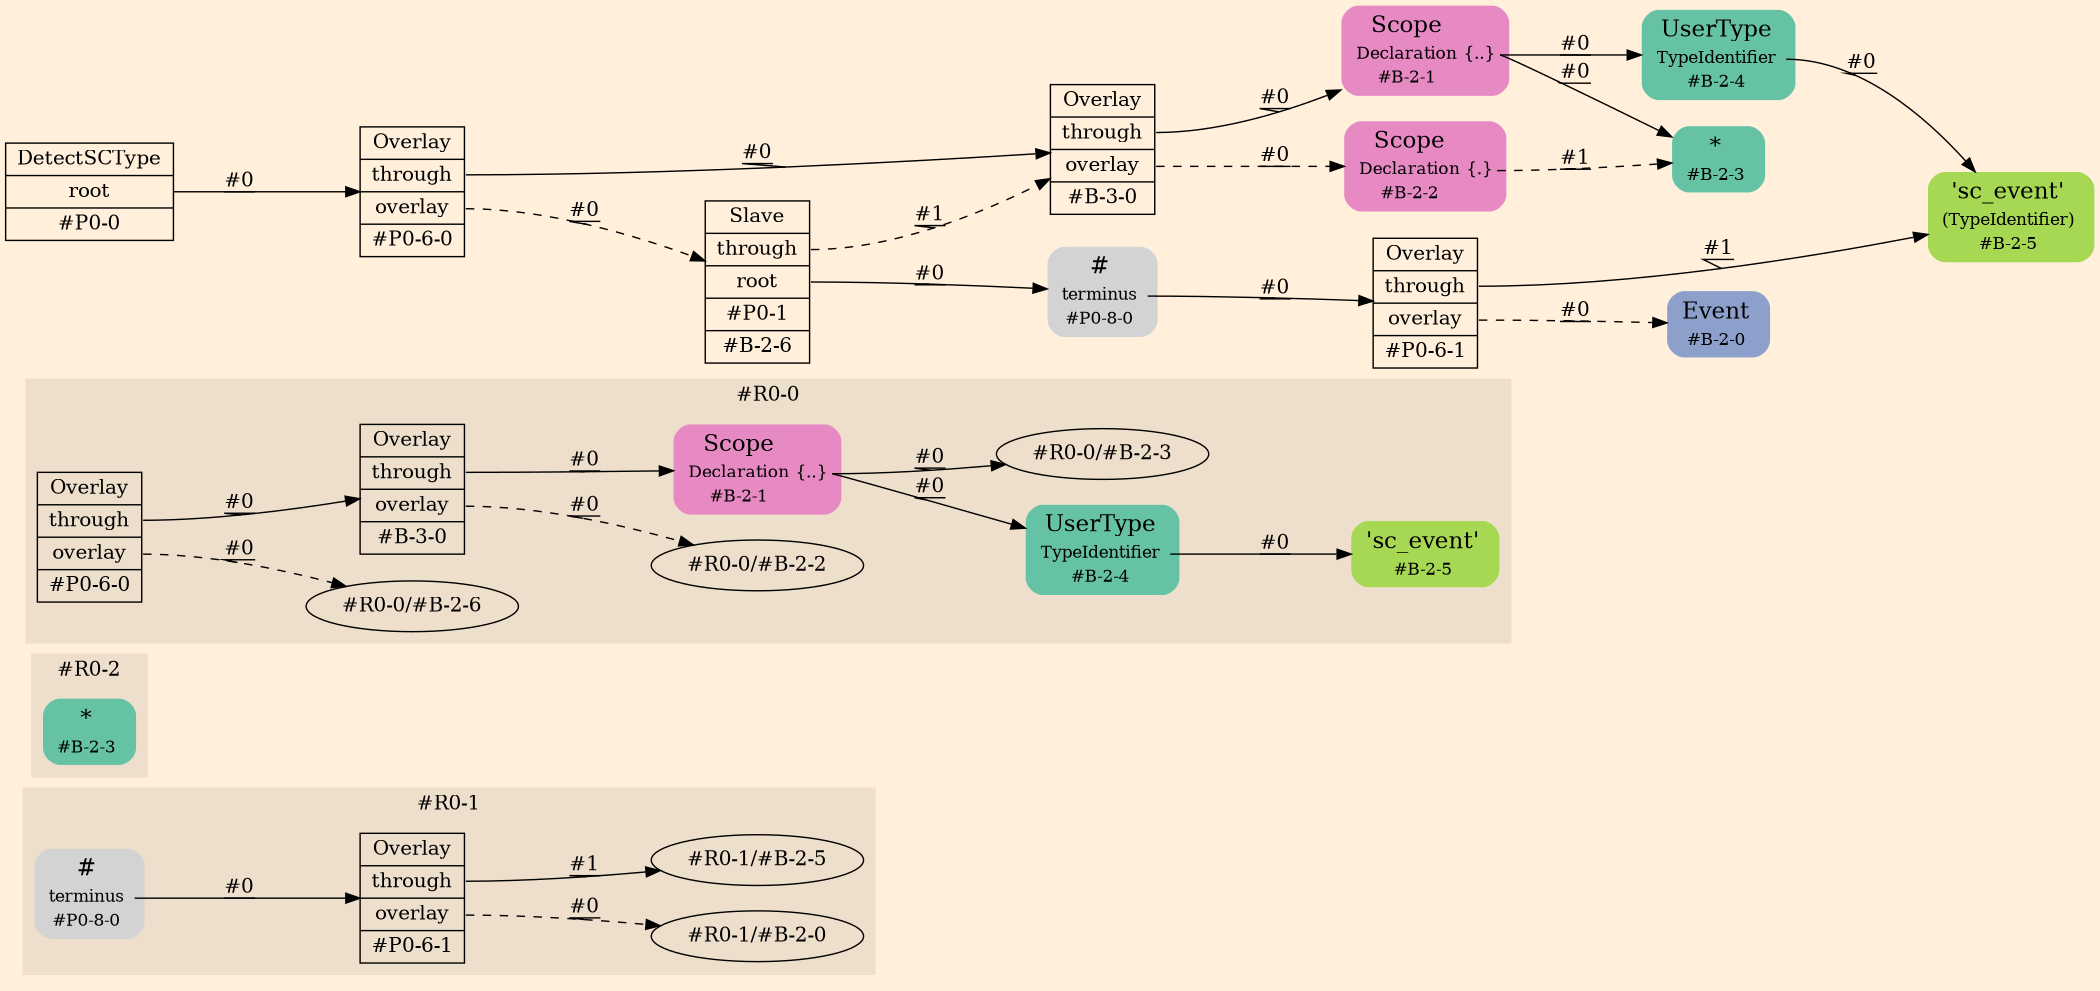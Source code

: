 digraph Inferno {
graph [
rankdir = "LR"
ranksep = 1.0
size = "14,20"
bgcolor = antiquewhite1
color = black
fontcolor = black
];
node [
];
subgraph "cluster#R0-1" {
label = "#R0-1"
style = "filled"
color = antiquewhite2
"#R0-1/#P0-8-0" [
shape = "plaintext"
label = <<TABLE BORDER="0" CELLBORDER="0" CELLSPACING="0">
 <TR>
  <TD><FONT POINT-SIZE="16.0">#</FONT></TD>
  <TD></TD>
 </TR>
 <TR>
  <TD>terminus</TD>
  <TD PORT="port0"></TD>
 </TR>
 <TR>
  <TD>#P0-8-0</TD>
  <TD PORT="port1"></TD>
 </TR>
</TABLE>>
style = "rounded,filled"
fontsize = "12"
];
"#R0-1/#P0-6-1" [
shape = "record"
fillcolor = antiquewhite2
label = "<fixed> Overlay | <port0> through | <port1> overlay | <port2> #P0-6-1"
style = "filled"
fontsize = "14"
color = black
fontcolor = black
];
"#R0-1/#P0-8-0":port0 -> "#R0-1/#P0-6-1" [style="solid"
label = "#0"
decorate = true
color = black
fontcolor = black
];
"#R0-1/#P0-6-1":port0 -> "#R0-1/#B-2-5" [style="solid"
label = "#1"
decorate = true
color = black
fontcolor = black
];
"#R0-1/#P0-6-1":port1 -> "#R0-1/#B-2-0" [style="dashed"
label = "#0"
decorate = true
color = black
fontcolor = black
];
}
subgraph "cluster#R0-2" {
label = "#R0-2"
style = "filled"
color = antiquewhite2
"#R0-2/#B-2-3" [
shape = "plaintext"
fillcolor = "/set28/1"
label = <<TABLE BORDER="0" CELLBORDER="0" CELLSPACING="0">
 <TR>
  <TD><FONT POINT-SIZE="16.0">*</FONT></TD>
  <TD></TD>
 </TR>
 <TR>
  <TD>#B-2-3</TD>
  <TD PORT="port0"></TD>
 </TR>
</TABLE>>
style = "rounded,filled"
fontsize = "12"
];
}
subgraph "cluster#R0-0" {
label = "#R0-0"
style = "filled"
color = antiquewhite2
"#R0-0/#B-2-5" [
shape = "plaintext"
fillcolor = "/set28/5"
label = <<TABLE BORDER="0" CELLBORDER="0" CELLSPACING="0">
 <TR>
  <TD><FONT POINT-SIZE="16.0">'sc_event'</FONT></TD>
  <TD></TD>
 </TR>
 <TR>
  <TD>#B-2-5</TD>
  <TD PORT="port0"></TD>
 </TR>
</TABLE>>
style = "rounded,filled"
fontsize = "12"
];
"#R0-0/#B-2-1" [
shape = "plaintext"
fillcolor = "/set28/4"
label = <<TABLE BORDER="0" CELLBORDER="0" CELLSPACING="0">
 <TR>
  <TD><FONT POINT-SIZE="16.0">Scope</FONT></TD>
  <TD></TD>
 </TR>
 <TR>
  <TD>Declaration</TD>
  <TD PORT="port0">{..}</TD>
 </TR>
 <TR>
  <TD>#B-2-1</TD>
  <TD PORT="port1"></TD>
 </TR>
</TABLE>>
style = "rounded,filled"
fontsize = "12"
];
"#R0-0/#B-2-4" [
shape = "plaintext"
fillcolor = "/set28/1"
label = <<TABLE BORDER="0" CELLBORDER="0" CELLSPACING="0">
 <TR>
  <TD><FONT POINT-SIZE="16.0">UserType</FONT></TD>
  <TD></TD>
 </TR>
 <TR>
  <TD>TypeIdentifier</TD>
  <TD PORT="port0"></TD>
 </TR>
 <TR>
  <TD>#B-2-4</TD>
  <TD PORT="port1"></TD>
 </TR>
</TABLE>>
style = "rounded,filled"
fontsize = "12"
];
"#R0-0/#P0-6-0" [
shape = "record"
fillcolor = antiquewhite2
label = "<fixed> Overlay | <port0> through | <port1> overlay | <port2> #P0-6-0"
style = "filled"
fontsize = "14"
color = black
fontcolor = black
];
"#R0-0/#B-3-0" [
shape = "record"
fillcolor = antiquewhite2
label = "<fixed> Overlay | <port0> through | <port1> overlay | <port2> #B-3-0"
style = "filled"
fontsize = "14"
color = black
fontcolor = black
];
"#R0-0/#B-2-1":port0 -> "#R0-0/#B-2-3" [style="solid"
label = "#0"
decorate = true
color = black
fontcolor = black
];
"#R0-0/#B-2-1":port0 -> "#R0-0/#B-2-4" [style="solid"
label = "#0"
decorate = true
color = black
fontcolor = black
];
"#R0-0/#B-2-4":port0 -> "#R0-0/#B-2-5" [style="solid"
label = "#0"
decorate = true
color = black
fontcolor = black
];
"#R0-0/#P0-6-0":port0 -> "#R0-0/#B-3-0" [style="solid"
label = "#0"
decorate = true
color = black
fontcolor = black
];
"#R0-0/#P0-6-0":port1 -> "#R0-0/#B-2-6" [style="dashed"
label = "#0"
decorate = true
color = black
fontcolor = black
];
"#R0-0/#B-3-0":port0 -> "#R0-0/#B-2-1" [style="solid"
label = "#0"
decorate = true
color = black
fontcolor = black
];
"#R0-0/#B-3-0":port1 -> "#R0-0/#B-2-2" [style="dashed"
label = "#0"
decorate = true
color = black
fontcolor = black
];
}
"CR#P0-0" [
shape = "record"
fillcolor = antiquewhite1
label = "<fixed> DetectSCType | <port0> root | <port1> #P0-0"
style = "filled"
fontsize = "14"
color = black
fontcolor = black
];
"#P0-6-0" [
shape = "record"
fillcolor = antiquewhite1
label = "<fixed> Overlay | <port0> through | <port1> overlay | <port2> #P0-6-0"
style = "filled"
fontsize = "14"
color = black
fontcolor = black
];
"#B-3-0" [
shape = "record"
fillcolor = antiquewhite1
label = "<fixed> Overlay | <port0> through | <port1> overlay | <port2> #B-3-0"
style = "filled"
fontsize = "14"
color = black
fontcolor = black
];
"#B-2-1" [
shape = "plaintext"
fillcolor = "/set28/4"
label = <<TABLE BORDER="0" CELLBORDER="0" CELLSPACING="0">
 <TR>
  <TD><FONT POINT-SIZE="16.0">Scope</FONT></TD>
  <TD></TD>
 </TR>
 <TR>
  <TD>Declaration</TD>
  <TD PORT="port0">{..}</TD>
 </TR>
 <TR>
  <TD>#B-2-1</TD>
  <TD PORT="port1"></TD>
 </TR>
</TABLE>>
style = "rounded,filled"
fontsize = "12"
];
"#B-2-3" [
shape = "plaintext"
fillcolor = "/set28/1"
label = <<TABLE BORDER="0" CELLBORDER="0" CELLSPACING="0">
 <TR>
  <TD><FONT POINT-SIZE="16.0">*</FONT></TD>
  <TD></TD>
 </TR>
 <TR>
  <TD>#B-2-3</TD>
  <TD PORT="port0"></TD>
 </TR>
</TABLE>>
style = "rounded,filled"
fontsize = "12"
];
"#B-2-4" [
shape = "plaintext"
fillcolor = "/set28/1"
label = <<TABLE BORDER="0" CELLBORDER="0" CELLSPACING="0">
 <TR>
  <TD><FONT POINT-SIZE="16.0">UserType</FONT></TD>
  <TD></TD>
 </TR>
 <TR>
  <TD>TypeIdentifier</TD>
  <TD PORT="port0"></TD>
 </TR>
 <TR>
  <TD>#B-2-4</TD>
  <TD PORT="port1"></TD>
 </TR>
</TABLE>>
style = "rounded,filled"
fontsize = "12"
];
"#B-2-5" [
shape = "plaintext"
fillcolor = "/set28/5"
label = <<TABLE BORDER="0" CELLBORDER="0" CELLSPACING="0">
 <TR>
  <TD><FONT POINT-SIZE="16.0">'sc_event'</FONT></TD>
  <TD></TD>
 </TR>
 <TR>
  <TD>(TypeIdentifier)</TD>
  <TD PORT="port0"></TD>
 </TR>
 <TR>
  <TD>#B-2-5</TD>
  <TD PORT="port1"></TD>
 </TR>
</TABLE>>
style = "rounded,filled"
fontsize = "12"
];
"#B-2-2" [
shape = "plaintext"
fillcolor = "/set28/4"
label = <<TABLE BORDER="0" CELLBORDER="0" CELLSPACING="0">
 <TR>
  <TD><FONT POINT-SIZE="16.0">Scope</FONT></TD>
  <TD></TD>
 </TR>
 <TR>
  <TD>Declaration</TD>
  <TD PORT="port0">{.}</TD>
 </TR>
 <TR>
  <TD>#B-2-2</TD>
  <TD PORT="port1"></TD>
 </TR>
</TABLE>>
style = "rounded,filled"
fontsize = "12"
];
"#B-2-6" [
shape = "record"
fillcolor = antiquewhite1
label = "<fixed> Slave | <port0> through | <port1> root | <port2> #P0-1 | <port3> #B-2-6"
style = "filled"
fontsize = "14"
color = black
fontcolor = black
];
"#P0-8-0" [
shape = "plaintext"
label = <<TABLE BORDER="0" CELLBORDER="0" CELLSPACING="0">
 <TR>
  <TD><FONT POINT-SIZE="16.0">#</FONT></TD>
  <TD></TD>
 </TR>
 <TR>
  <TD>terminus</TD>
  <TD PORT="port0"></TD>
 </TR>
 <TR>
  <TD>#P0-8-0</TD>
  <TD PORT="port1"></TD>
 </TR>
</TABLE>>
style = "rounded,filled"
fontsize = "12"
];
"#P0-6-1" [
shape = "record"
fillcolor = antiquewhite1
label = "<fixed> Overlay | <port0> through | <port1> overlay | <port2> #P0-6-1"
style = "filled"
fontsize = "14"
color = black
fontcolor = black
];
"#B-2-0" [
shape = "plaintext"
fillcolor = "/set28/3"
label = <<TABLE BORDER="0" CELLBORDER="0" CELLSPACING="0">
 <TR>
  <TD><FONT POINT-SIZE="16.0">Event</FONT></TD>
  <TD></TD>
 </TR>
 <TR>
  <TD>#B-2-0</TD>
  <TD PORT="port0"></TD>
 </TR>
</TABLE>>
style = "rounded,filled"
fontsize = "12"
];
"CR#P0-0":port0 -> "#P0-6-0" [style="solid"
label = "#0"
decorate = true
color = black
fontcolor = black
];
"#P0-6-0":port0 -> "#B-3-0" [style="solid"
label = "#0"
decorate = true
color = black
fontcolor = black
];
"#P0-6-0":port1 -> "#B-2-6" [style="dashed"
label = "#0"
decorate = true
color = black
fontcolor = black
];
"#B-3-0":port0 -> "#B-2-1" [style="solid"
label = "#0"
decorate = true
color = black
fontcolor = black
];
"#B-3-0":port1 -> "#B-2-2" [style="dashed"
label = "#0"
decorate = true
color = black
fontcolor = black
];
"#B-2-1":port0 -> "#B-2-3" [style="solid"
label = "#0"
decorate = true
color = black
fontcolor = black
];
"#B-2-1":port0 -> "#B-2-4" [style="solid"
label = "#0"
decorate = true
color = black
fontcolor = black
];
"#B-2-4":port0 -> "#B-2-5" [style="solid"
label = "#0"
decorate = true
color = black
fontcolor = black
];
"#B-2-2":port0 -> "#B-2-3" [style="dashed"
label = "#1"
decorate = true
color = black
fontcolor = black
];
"#B-2-6":port0 -> "#B-3-0" [style="dashed"
label = "#1"
decorate = true
color = black
fontcolor = black
];
"#B-2-6":port1 -> "#P0-8-0" [style="solid"
label = "#0"
decorate = true
color = black
fontcolor = black
];
"#P0-8-0":port0 -> "#P0-6-1" [style="solid"
label = "#0"
decorate = true
color = black
fontcolor = black
];
"#P0-6-1":port0 -> "#B-2-5" [style="solid"
label = "#1"
decorate = true
color = black
fontcolor = black
];
"#P0-6-1":port1 -> "#B-2-0" [style="dashed"
label = "#0"
decorate = true
color = black
fontcolor = black
];
}
